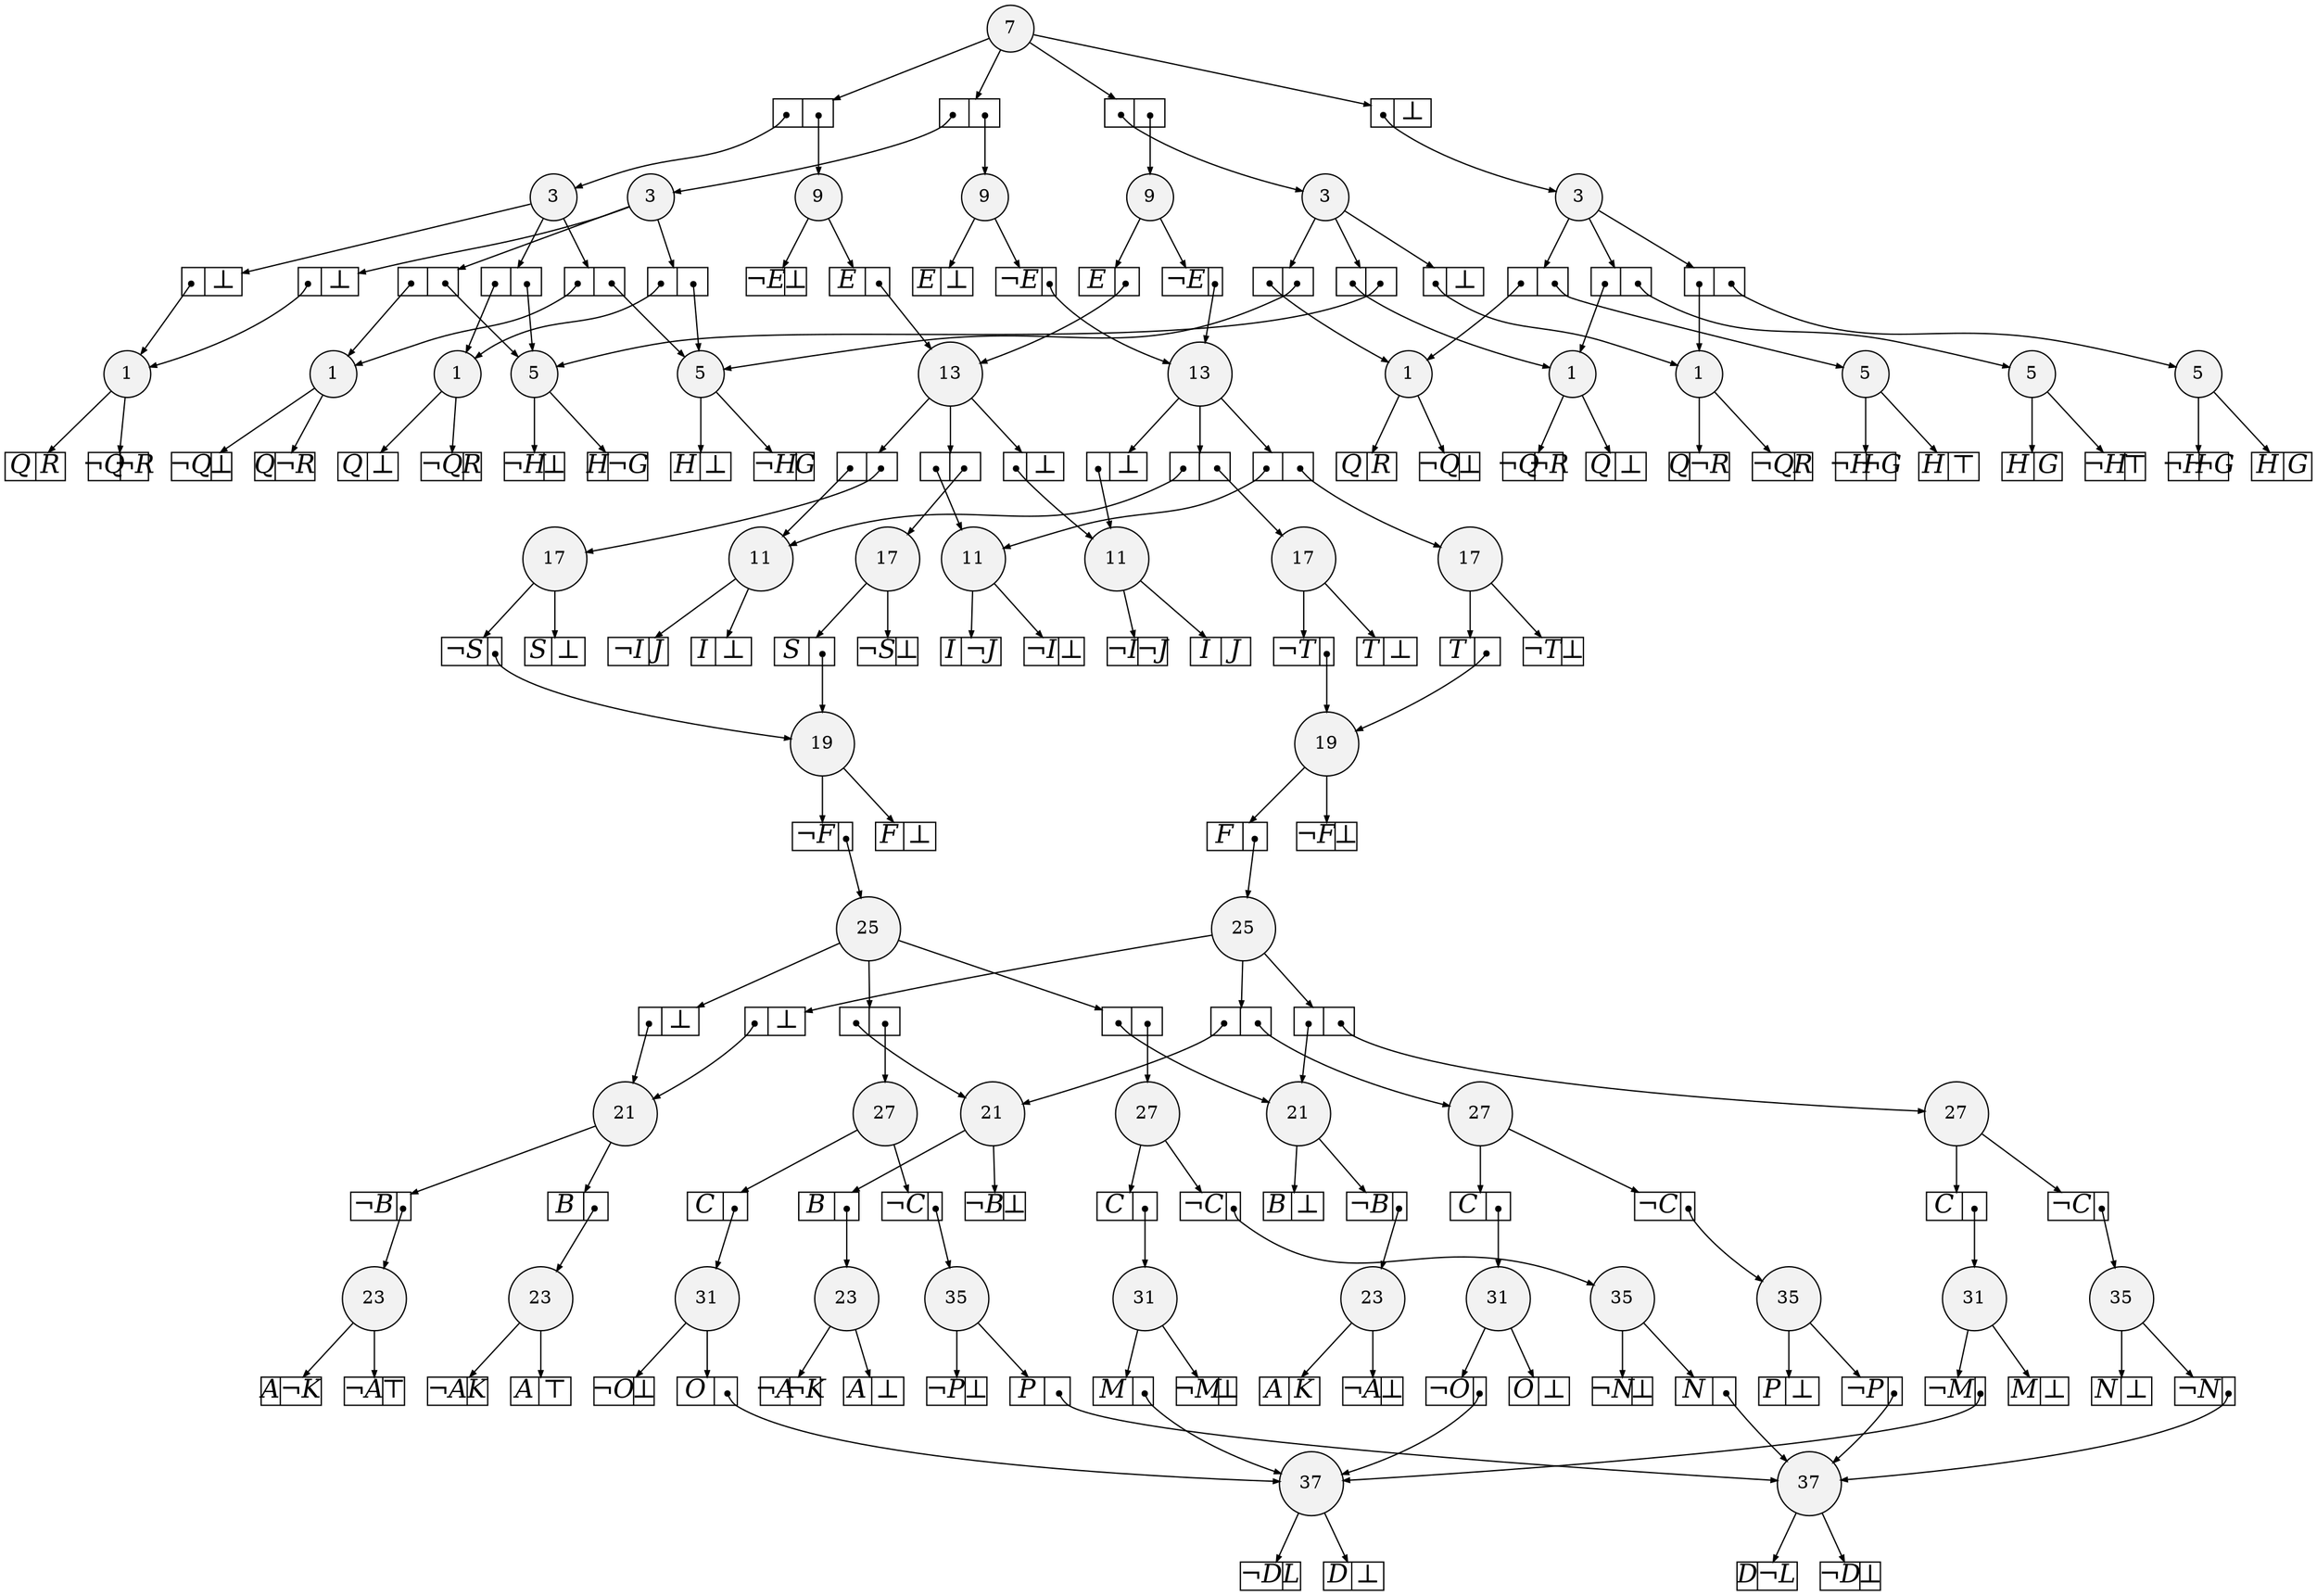 
digraph sdd {

overlap=false

{rank=same; n45 n56 }
{rank=same; n4221 n3435 n4932 n4902 }
{rank=same; n4617 n4616 n4918 n4615 }
{rank=same; n4638 n4637 n4933 n4903 }
{rank=same; n4701 n4934 }
{rank=same; n469 n467 n4671 n4668 }
{rank=same; n4669 n4672 n4676 }
{rank=same; n4724 n4935 }
{rank=same; n4802 n4801 n4937 n4936 }
{rank=same; n4830 n4938 }
{rank=same; n4749 n4752 n4800 }
{rank=same; n4960 n4940 n4939 }
{rank=same; n4984 }
{rank=same; n874 n806 n4982 n4964 n626 }
{rank=same; n4981 n4975 n4974 n4983 }
{rank=same; n4952 n4949 n4957 n4950 n4951 n4973 }

n45 [label= "37",style=filled,fillcolor=gray95,shape=circle,height=.25,width=.25]; 
n45e0
      [label= "<L>&not;D|<R>L",
      shape=record,
      fontsize=20,
      fontname="Times-Italic",
      fillcolor=white,
      style=filled,
      fixedsize=true,
      height=.30, 
      width=.65];

n45->n45e0 [arrowsize=.50];
n45e1
      [label= "<L>D|<R>&#8869;",
      shape=record,
      fontsize=20,
      fontname="Times-Italic",
      fillcolor=white,
      style=filled,
      fixedsize=true,
      height=.30, 
      width=.65];

n45->n45e1 [arrowsize=.50];
n56 [label= "37",style=filled,fillcolor=gray95,shape=circle,height=.25,width=.25]; 
n56e0
      [label= "<L>D|<R>&not;L",
      shape=record,
      fontsize=20,
      fontname="Times-Italic",
      fillcolor=white,
      style=filled,
      fixedsize=true,
      height=.30, 
      width=.65];

n56->n56e0 [arrowsize=.50];
n56e1
      [label= "<L>&not;D|<R>&#8869;",
      shape=record,
      fontsize=20,
      fontname="Times-Italic",
      fillcolor=white,
      style=filled,
      fixedsize=true,
      height=.30, 
      width=.65];

n56->n56e1 [arrowsize=.50];
n4221 [label= "35",style=filled,fillcolor=gray95,shape=circle,height=.25,width=.25]; 
n4221e0
      [label= "<L>P|<R>",
      shape=record,
      fontsize=20,
      fontname="Times-Italic",
      fillcolor=white,
      style=filled,
      fixedsize=true,
      height=.30, 
      width=.65];

n4221->n4221e0 [arrowsize=.50];
n4221e0:R:c->n56 [arrowsize=.50,tailclip=false,arrowtail=dot,dir=both];
n4221e1
      [label= "<L>&not;P|<R>&#8869;",
      shape=record,
      fontsize=20,
      fontname="Times-Italic",
      fillcolor=white,
      style=filled,
      fixedsize=true,
      height=.30, 
      width=.65];

n4221->n4221e1 [arrowsize=.50];
n3435 [label= "35",style=filled,fillcolor=gray95,shape=circle,height=.25,width=.25]; 
n3435e0
      [label= "<L>N|<R>",
      shape=record,
      fontsize=20,
      fontname="Times-Italic",
      fillcolor=white,
      style=filled,
      fixedsize=true,
      height=.30, 
      width=.65];

n3435->n3435e0 [arrowsize=.50];
n3435e0:R:c->n56 [arrowsize=.50,tailclip=false,arrowtail=dot,dir=both];
n3435e1
      [label= "<L>&not;N|<R>&#8869;",
      shape=record,
      fontsize=20,
      fontname="Times-Italic",
      fillcolor=white,
      style=filled,
      fixedsize=true,
      height=.30, 
      width=.65];

n3435->n3435e1 [arrowsize=.50];
n4932 [label= "35",style=filled,fillcolor=gray95,shape=circle,height=.25,width=.25]; 
n4932e0
      [label= "<L>&not;P|<R>",
      shape=record,
      fontsize=20,
      fontname="Times-Italic",
      fillcolor=white,
      style=filled,
      fixedsize=true,
      height=.30, 
      width=.65];

n4932->n4932e0 [arrowsize=.50];
n4932e0:R:c->n56 [arrowsize=.50,tailclip=false,arrowtail=dot,dir=both];
n4932e1
      [label= "<L>P|<R>&#8869;",
      shape=record,
      fontsize=20,
      fontname="Times-Italic",
      fillcolor=white,
      style=filled,
      fixedsize=true,
      height=.30, 
      width=.65];

n4932->n4932e1 [arrowsize=.50];
n4902 [label= "35",style=filled,fillcolor=gray95,shape=circle,height=.25,width=.25]; 
n4902e0
      [label= "<L>&not;N|<R>",
      shape=record,
      fontsize=20,
      fontname="Times-Italic",
      fillcolor=white,
      style=filled,
      fixedsize=true,
      height=.30, 
      width=.65];

n4902->n4902e0 [arrowsize=.50];
n4902e0:R:c->n56 [arrowsize=.50,tailclip=false,arrowtail=dot,dir=both];
n4902e1
      [label= "<L>N|<R>&#8869;",
      shape=record,
      fontsize=20,
      fontname="Times-Italic",
      fillcolor=white,
      style=filled,
      fixedsize=true,
      height=.30, 
      width=.65];

n4902->n4902e1 [arrowsize=.50];
n4617 [label= "31",style=filled,fillcolor=gray95,shape=circle,height=.25,width=.25]; 
n4617e0
      [label= "<L>O|<R>",
      shape=record,
      fontsize=20,
      fontname="Times-Italic",
      fillcolor=white,
      style=filled,
      fixedsize=true,
      height=.30, 
      width=.65];

n4617->n4617e0 [arrowsize=.50];
n4617e0:R:c->n45 [arrowsize=.50,tailclip=false,arrowtail=dot,dir=both];
n4617e1
      [label= "<L>&not;O|<R>&#8869;",
      shape=record,
      fontsize=20,
      fontname="Times-Italic",
      fillcolor=white,
      style=filled,
      fixedsize=true,
      height=.30, 
      width=.65];

n4617->n4617e1 [arrowsize=.50];
n4616 [label= "31",style=filled,fillcolor=gray95,shape=circle,height=.25,width=.25]; 
n4616e0
      [label= "<L>M|<R>",
      shape=record,
      fontsize=20,
      fontname="Times-Italic",
      fillcolor=white,
      style=filled,
      fixedsize=true,
      height=.30, 
      width=.65];

n4616->n4616e0 [arrowsize=.50];
n4616e0:R:c->n45 [arrowsize=.50,tailclip=false,arrowtail=dot,dir=both];
n4616e1
      [label= "<L>&not;M|<R>&#8869;",
      shape=record,
      fontsize=20,
      fontname="Times-Italic",
      fillcolor=white,
      style=filled,
      fixedsize=true,
      height=.30, 
      width=.65];

n4616->n4616e1 [arrowsize=.50];
n4918 [label= "31",style=filled,fillcolor=gray95,shape=circle,height=.25,width=.25]; 
n4918e0
      [label= "<L>&not;O|<R>",
      shape=record,
      fontsize=20,
      fontname="Times-Italic",
      fillcolor=white,
      style=filled,
      fixedsize=true,
      height=.30, 
      width=.65];

n4918->n4918e0 [arrowsize=.50];
n4918e0:R:c->n45 [arrowsize=.50,tailclip=false,arrowtail=dot,dir=both];
n4918e1
      [label= "<L>O|<R>&#8869;",
      shape=record,
      fontsize=20,
      fontname="Times-Italic",
      fillcolor=white,
      style=filled,
      fixedsize=true,
      height=.30, 
      width=.65];

n4918->n4918e1 [arrowsize=.50];
n4615 [label= "31",style=filled,fillcolor=gray95,shape=circle,height=.25,width=.25]; 
n4615e0
      [label= "<L>&not;M|<R>",
      shape=record,
      fontsize=20,
      fontname="Times-Italic",
      fillcolor=white,
      style=filled,
      fixedsize=true,
      height=.30, 
      width=.65];

n4615->n4615e0 [arrowsize=.50];
n4615e0:R:c->n45 [arrowsize=.50,tailclip=false,arrowtail=dot,dir=both];
n4615e1
      [label= "<L>M|<R>&#8869;",
      shape=record,
      fontsize=20,
      fontname="Times-Italic",
      fillcolor=white,
      style=filled,
      fixedsize=true,
      height=.30, 
      width=.65];

n4615->n4615e1 [arrowsize=.50];
n4638 [label= "27",style=filled,fillcolor=gray95,shape=circle,height=.25,width=.25]; 
n4638e0
      [label= "<L>C|<R>",
      shape=record,
      fontsize=20,
      fontname="Times-Italic",
      fillcolor=white,
      style=filled,
      fixedsize=true,
      height=.30, 
      width=.65];

n4638->n4638e0 [arrowsize=.50];
n4638e0:R:c->n4617 [arrowsize=.50,tailclip=false,arrowtail=dot,dir=both];
n4638e1
      [label= "<L>&not;C|<R>",
      shape=record,
      fontsize=20,
      fontname="Times-Italic",
      fillcolor=white,
      style=filled,
      fixedsize=true,
      height=.30, 
      width=.65];

n4638->n4638e1 [arrowsize=.50];
n4638e1:R:c->n4221 [arrowsize=.50,tailclip=false,arrowtail=dot,dir=both];
n4637 [label= "27",style=filled,fillcolor=gray95,shape=circle,height=.25,width=.25]; 
n4637e0
      [label= "<L>C|<R>",
      shape=record,
      fontsize=20,
      fontname="Times-Italic",
      fillcolor=white,
      style=filled,
      fixedsize=true,
      height=.30, 
      width=.65];

n4637->n4637e0 [arrowsize=.50];
n4637e0:R:c->n4616 [arrowsize=.50,tailclip=false,arrowtail=dot,dir=both];
n4637e1
      [label= "<L>&not;C|<R>",
      shape=record,
      fontsize=20,
      fontname="Times-Italic",
      fillcolor=white,
      style=filled,
      fixedsize=true,
      height=.30, 
      width=.65];

n4637->n4637e1 [arrowsize=.50];
n4637e1:R:c->n3435 [arrowsize=.50,tailclip=false,arrowtail=dot,dir=both];
n4933 [label= "27",style=filled,fillcolor=gray95,shape=circle,height=.25,width=.25]; 
n4933e0
      [label= "<L>&not;C|<R>",
      shape=record,
      fontsize=20,
      fontname="Times-Italic",
      fillcolor=white,
      style=filled,
      fixedsize=true,
      height=.30, 
      width=.65];

n4933->n4933e0 [arrowsize=.50];
n4933e0:R:c->n4932 [arrowsize=.50,tailclip=false,arrowtail=dot,dir=both];
n4933e1
      [label= "<L>C|<R>",
      shape=record,
      fontsize=20,
      fontname="Times-Italic",
      fillcolor=white,
      style=filled,
      fixedsize=true,
      height=.30, 
      width=.65];

n4933->n4933e1 [arrowsize=.50];
n4933e1:R:c->n4918 [arrowsize=.50,tailclip=false,arrowtail=dot,dir=both];
n4903 [label= "27",style=filled,fillcolor=gray95,shape=circle,height=.25,width=.25]; 
n4903e0
      [label= "<L>&not;C|<R>",
      shape=record,
      fontsize=20,
      fontname="Times-Italic",
      fillcolor=white,
      style=filled,
      fixedsize=true,
      height=.30, 
      width=.65];

n4903->n4903e0 [arrowsize=.50];
n4903e0:R:c->n4902 [arrowsize=.50,tailclip=false,arrowtail=dot,dir=both];
n4903e1
      [label= "<L>C|<R>",
      shape=record,
      fontsize=20,
      fontname="Times-Italic",
      fillcolor=white,
      style=filled,
      fixedsize=true,
      height=.30, 
      width=.65];

n4903->n4903e1 [arrowsize=.50];
n4903e1:R:c->n4615 [arrowsize=.50,tailclip=false,arrowtail=dot,dir=both];
n4701 [label= "25",style=filled,fillcolor=gray95,shape=circle,height=.25,width=.25]; 
n4701e0
      [label= "<L>|<R>",
      shape=record,
      fontsize=20,
      fontname="Times-Italic",
      fillcolor=white,
      style=filled,
      fixedsize=true,
      height=.30, 
      width=.65];

n4701->n4701e0 [arrowsize=.50];
n4701e0:L:c->n4669 [arrowsize=.50,tailclip=false,arrowtail=dot,dir=both];
n4701e0:R:c->n4638 [arrowsize=.50,tailclip=false,arrowtail=dot,dir=both];
n4701e1
      [label= "<L>|<R>",
      shape=record,
      fontsize=20,
      fontname="Times-Italic",
      fillcolor=white,
      style=filled,
      fixedsize=true,
      height=.30, 
      width=.65];

n4701->n4701e1 [arrowsize=.50];
n4701e1:L:c->n4672 [arrowsize=.50,tailclip=false,arrowtail=dot,dir=both];
n4701e1:R:c->n4637 [arrowsize=.50,tailclip=false,arrowtail=dot,dir=both];
n4701e2
      [label= "<L>|<R>&#8869;",
      shape=record,
      fontsize=20,
      fontname="Times-Italic",
      fillcolor=white,
      style=filled,
      fixedsize=true,
      height=.30, 
      width=.65];

n4701->n4701e2 [arrowsize=.50];
n4701e2:L:c->n4676 [arrowsize=.50,tailclip=false,arrowtail=dot,dir=both];
n4934 [label= "25",style=filled,fillcolor=gray95,shape=circle,height=.25,width=.25]; 
n4934e0
      [label= "<L>|<R>",
      shape=record,
      fontsize=20,
      fontname="Times-Italic",
      fillcolor=white,
      style=filled,
      fixedsize=true,
      height=.30, 
      width=.65];

n4934->n4934e0 [arrowsize=.50];
n4934e0:L:c->n4669 [arrowsize=.50,tailclip=false,arrowtail=dot,dir=both];
n4934e0:R:c->n4933 [arrowsize=.50,tailclip=false,arrowtail=dot,dir=both];
n4934e1
      [label= "<L>|<R>",
      shape=record,
      fontsize=20,
      fontname="Times-Italic",
      fillcolor=white,
      style=filled,
      fixedsize=true,
      height=.30, 
      width=.65];

n4934->n4934e1 [arrowsize=.50];
n4934e1:L:c->n4672 [arrowsize=.50,tailclip=false,arrowtail=dot,dir=both];
n4934e1:R:c->n4903 [arrowsize=.50,tailclip=false,arrowtail=dot,dir=both];
n4934e2
      [label= "<L>|<R>&#8869;",
      shape=record,
      fontsize=20,
      fontname="Times-Italic",
      fillcolor=white,
      style=filled,
      fixedsize=true,
      height=.30, 
      width=.65];

n4934->n4934e2 [arrowsize=.50];
n4934e2:L:c->n4676 [arrowsize=.50,tailclip=false,arrowtail=dot,dir=both];
n469 [label= "23",style=filled,fillcolor=gray95,shape=circle,height=.25,width=.25]; 
n469e0
      [label= "<L>&not;A|<R>&not;K",
      shape=record,
      fontsize=20,
      fontname="Times-Italic",
      fillcolor=white,
      style=filled,
      fixedsize=true,
      height=.30, 
      width=.65];

n469->n469e0 [arrowsize=.50];
n469e1
      [label= "<L>A|<R>&#8869;",
      shape=record,
      fontsize=20,
      fontname="Times-Italic",
      fillcolor=white,
      style=filled,
      fixedsize=true,
      height=.30, 
      width=.65];

n469->n469e1 [arrowsize=.50];
n467 [label= "23",style=filled,fillcolor=gray95,shape=circle,height=.25,width=.25]; 
n467e0
      [label= "<L>A|<R>K",
      shape=record,
      fontsize=20,
      fontname="Times-Italic",
      fillcolor=white,
      style=filled,
      fixedsize=true,
      height=.30, 
      width=.65];

n467->n467e0 [arrowsize=.50];
n467e1
      [label= "<L>&not;A|<R>&#8869;",
      shape=record,
      fontsize=20,
      fontname="Times-Italic",
      fillcolor=white,
      style=filled,
      fixedsize=true,
      height=.30, 
      width=.65];

n467->n467e1 [arrowsize=.50];
n4671 [label= "23",style=filled,fillcolor=gray95,shape=circle,height=.25,width=.25]; 
n4671e0
      [label= "<L>A|<R>&not;K",
      shape=record,
      fontsize=20,
      fontname="Times-Italic",
      fillcolor=white,
      style=filled,
      fixedsize=true,
      height=.30, 
      width=.65];

n4671->n4671e0 [arrowsize=.50];
n4671e1
      [label= "<L>&not;A|<R>&#8868;",
      shape=record,
      fontsize=20,
      fontname="Times-Italic",
      fillcolor=white,
      style=filled,
      fixedsize=true,
      height=.30, 
      width=.65];

n4671->n4671e1 [arrowsize=.50];
n4668 [label= "23",style=filled,fillcolor=gray95,shape=circle,height=.25,width=.25]; 
n4668e0
      [label= "<L>&not;A|<R>K",
      shape=record,
      fontsize=20,
      fontname="Times-Italic",
      fillcolor=white,
      style=filled,
      fixedsize=true,
      height=.30, 
      width=.65];

n4668->n4668e0 [arrowsize=.50];
n4668e1
      [label= "<L>A|<R>&#8868;",
      shape=record,
      fontsize=20,
      fontname="Times-Italic",
      fillcolor=white,
      style=filled,
      fixedsize=true,
      height=.30, 
      width=.65];

n4668->n4668e1 [arrowsize=.50];
n4669 [label= "21",style=filled,fillcolor=gray95,shape=circle,height=.25,width=.25]; 
n4669e0
      [label= "<L>B|<R>",
      shape=record,
      fontsize=20,
      fontname="Times-Italic",
      fillcolor=white,
      style=filled,
      fixedsize=true,
      height=.30, 
      width=.65];

n4669->n4669e0 [arrowsize=.50];
n4669e0:R:c->n469 [arrowsize=.50,tailclip=false,arrowtail=dot,dir=both];
n4669e1
      [label= "<L>&not;B|<R>&#8869;",
      shape=record,
      fontsize=20,
      fontname="Times-Italic",
      fillcolor=white,
      style=filled,
      fixedsize=true,
      height=.30, 
      width=.65];

n4669->n4669e1 [arrowsize=.50];
n4672 [label= "21",style=filled,fillcolor=gray95,shape=circle,height=.25,width=.25]; 
n4672e0
      [label= "<L>&not;B|<R>",
      shape=record,
      fontsize=20,
      fontname="Times-Italic",
      fillcolor=white,
      style=filled,
      fixedsize=true,
      height=.30, 
      width=.65];

n4672->n4672e0 [arrowsize=.50];
n4672e0:R:c->n467 [arrowsize=.50,tailclip=false,arrowtail=dot,dir=both];
n4672e1
      [label= "<L>B|<R>&#8869;",
      shape=record,
      fontsize=20,
      fontname="Times-Italic",
      fillcolor=white,
      style=filled,
      fixedsize=true,
      height=.30, 
      width=.65];

n4672->n4672e1 [arrowsize=.50];
n4676 [label= "21",style=filled,fillcolor=gray95,shape=circle,height=.25,width=.25]; 
n4676e0
      [label= "<L>&not;B|<R>",
      shape=record,
      fontsize=20,
      fontname="Times-Italic",
      fillcolor=white,
      style=filled,
      fixedsize=true,
      height=.30, 
      width=.65];

n4676->n4676e0 [arrowsize=.50];
n4676e0:R:c->n4671 [arrowsize=.50,tailclip=false,arrowtail=dot,dir=both];
n4676e1
      [label= "<L>B|<R>",
      shape=record,
      fontsize=20,
      fontname="Times-Italic",
      fillcolor=white,
      style=filled,
      fixedsize=true,
      height=.30, 
      width=.65];

n4676->n4676e1 [arrowsize=.50];
n4676e1:R:c->n4668 [arrowsize=.50,tailclip=false,arrowtail=dot,dir=both];
n4724 [label= "19",style=filled,fillcolor=gray95,shape=circle,height=.25,width=.25]; 
n4724e0
      [label= "<L>&not;F|<R>",
      shape=record,
      fontsize=20,
      fontname="Times-Italic",
      fillcolor=white,
      style=filled,
      fixedsize=true,
      height=.30, 
      width=.65];

n4724->n4724e0 [arrowsize=.50];
n4724e0:R:c->n4701 [arrowsize=.50,tailclip=false,arrowtail=dot,dir=both];
n4724e1
      [label= "<L>F|<R>&#8869;",
      shape=record,
      fontsize=20,
      fontname="Times-Italic",
      fillcolor=white,
      style=filled,
      fixedsize=true,
      height=.30, 
      width=.65];

n4724->n4724e1 [arrowsize=.50];
n4935 [label= "19",style=filled,fillcolor=gray95,shape=circle,height=.25,width=.25]; 
n4935e0
      [label= "<L>F|<R>",
      shape=record,
      fontsize=20,
      fontname="Times-Italic",
      fillcolor=white,
      style=filled,
      fixedsize=true,
      height=.30, 
      width=.65];

n4935->n4935e0 [arrowsize=.50];
n4935e0:R:c->n4934 [arrowsize=.50,tailclip=false,arrowtail=dot,dir=both];
n4935e1
      [label= "<L>&not;F|<R>&#8869;",
      shape=record,
      fontsize=20,
      fontname="Times-Italic",
      fillcolor=white,
      style=filled,
      fixedsize=true,
      height=.30, 
      width=.65];

n4935->n4935e1 [arrowsize=.50];
n4802 [label= "17",style=filled,fillcolor=gray95,shape=circle,height=.25,width=.25]; 
n4802e0
      [label= "<L>S|<R>",
      shape=record,
      fontsize=20,
      fontname="Times-Italic",
      fillcolor=white,
      style=filled,
      fixedsize=true,
      height=.30, 
      width=.65];

n4802->n4802e0 [arrowsize=.50];
n4802e0:R:c->n4724 [arrowsize=.50,tailclip=false,arrowtail=dot,dir=both];
n4802e1
      [label= "<L>&not;S|<R>&#8869;",
      shape=record,
      fontsize=20,
      fontname="Times-Italic",
      fillcolor=white,
      style=filled,
      fixedsize=true,
      height=.30, 
      width=.65];

n4802->n4802e1 [arrowsize=.50];
n4801 [label= "17",style=filled,fillcolor=gray95,shape=circle,height=.25,width=.25]; 
n4801e0
      [label= "<L>&not;S|<R>",
      shape=record,
      fontsize=20,
      fontname="Times-Italic",
      fillcolor=white,
      style=filled,
      fixedsize=true,
      height=.30, 
      width=.65];

n4801->n4801e0 [arrowsize=.50];
n4801e0:R:c->n4724 [arrowsize=.50,tailclip=false,arrowtail=dot,dir=both];
n4801e1
      [label= "<L>S|<R>&#8869;",
      shape=record,
      fontsize=20,
      fontname="Times-Italic",
      fillcolor=white,
      style=filled,
      fixedsize=true,
      height=.30, 
      width=.65];

n4801->n4801e1 [arrowsize=.50];
n4937 [label= "17",style=filled,fillcolor=gray95,shape=circle,height=.25,width=.25]; 
n4937e0
      [label= "<L>&not;T|<R>",
      shape=record,
      fontsize=20,
      fontname="Times-Italic",
      fillcolor=white,
      style=filled,
      fixedsize=true,
      height=.30, 
      width=.65];

n4937->n4937e0 [arrowsize=.50];
n4937e0:R:c->n4935 [arrowsize=.50,tailclip=false,arrowtail=dot,dir=both];
n4937e1
      [label= "<L>T|<R>&#8869;",
      shape=record,
      fontsize=20,
      fontname="Times-Italic",
      fillcolor=white,
      style=filled,
      fixedsize=true,
      height=.30, 
      width=.65];

n4937->n4937e1 [arrowsize=.50];
n4936 [label= "17",style=filled,fillcolor=gray95,shape=circle,height=.25,width=.25]; 
n4936e0
      [label= "<L>T|<R>",
      shape=record,
      fontsize=20,
      fontname="Times-Italic",
      fillcolor=white,
      style=filled,
      fixedsize=true,
      height=.30, 
      width=.65];

n4936->n4936e0 [arrowsize=.50];
n4936e0:R:c->n4935 [arrowsize=.50,tailclip=false,arrowtail=dot,dir=both];
n4936e1
      [label= "<L>&not;T|<R>&#8869;",
      shape=record,
      fontsize=20,
      fontname="Times-Italic",
      fillcolor=white,
      style=filled,
      fixedsize=true,
      height=.30, 
      width=.65];

n4936->n4936e1 [arrowsize=.50];
n4830 [label= "13",style=filled,fillcolor=gray95,shape=circle,height=.25,width=.25]; 
n4830e0
      [label= "<L>|<R>",
      shape=record,
      fontsize=20,
      fontname="Times-Italic",
      fillcolor=white,
      style=filled,
      fixedsize=true,
      height=.30, 
      width=.65];

n4830->n4830e0 [arrowsize=.50];
n4830e0:L:c->n4749 [arrowsize=.50,tailclip=false,arrowtail=dot,dir=both];
n4830e0:R:c->n4802 [arrowsize=.50,tailclip=false,arrowtail=dot,dir=both];
n4830e1
      [label= "<L>|<R>",
      shape=record,
      fontsize=20,
      fontname="Times-Italic",
      fillcolor=white,
      style=filled,
      fixedsize=true,
      height=.30, 
      width=.65];

n4830->n4830e1 [arrowsize=.50];
n4830e1:L:c->n4752 [arrowsize=.50,tailclip=false,arrowtail=dot,dir=both];
n4830e1:R:c->n4801 [arrowsize=.50,tailclip=false,arrowtail=dot,dir=both];
n4830e2
      [label= "<L>|<R>&#8869;",
      shape=record,
      fontsize=20,
      fontname="Times-Italic",
      fillcolor=white,
      style=filled,
      fixedsize=true,
      height=.30, 
      width=.65];

n4830->n4830e2 [arrowsize=.50];
n4830e2:L:c->n4800 [arrowsize=.50,tailclip=false,arrowtail=dot,dir=both];
n4938 [label= "13",style=filled,fillcolor=gray95,shape=circle,height=.25,width=.25]; 
n4938e0
      [label= "<L>|<R>",
      shape=record,
      fontsize=20,
      fontname="Times-Italic",
      fillcolor=white,
      style=filled,
      fixedsize=true,
      height=.30, 
      width=.65];

n4938->n4938e0 [arrowsize=.50];
n4938e0:L:c->n4752 [arrowsize=.50,tailclip=false,arrowtail=dot,dir=both];
n4938e0:R:c->n4937 [arrowsize=.50,tailclip=false,arrowtail=dot,dir=both];
n4938e1
      [label= "<L>|<R>",
      shape=record,
      fontsize=20,
      fontname="Times-Italic",
      fillcolor=white,
      style=filled,
      fixedsize=true,
      height=.30, 
      width=.65];

n4938->n4938e1 [arrowsize=.50];
n4938e1:L:c->n4749 [arrowsize=.50,tailclip=false,arrowtail=dot,dir=both];
n4938e1:R:c->n4936 [arrowsize=.50,tailclip=false,arrowtail=dot,dir=both];
n4938e2
      [label= "<L>|<R>&#8869;",
      shape=record,
      fontsize=20,
      fontname="Times-Italic",
      fillcolor=white,
      style=filled,
      fixedsize=true,
      height=.30, 
      width=.65];

n4938->n4938e2 [arrowsize=.50];
n4938e2:L:c->n4800 [arrowsize=.50,tailclip=false,arrowtail=dot,dir=both];
n4749 [label= "11",style=filled,fillcolor=gray95,shape=circle,height=.25,width=.25]; 
n4749e0
      [label= "<L>I|<R>&not;J",
      shape=record,
      fontsize=20,
      fontname="Times-Italic",
      fillcolor=white,
      style=filled,
      fixedsize=true,
      height=.30, 
      width=.65];

n4749->n4749e0 [arrowsize=.50];
n4749e1
      [label= "<L>&not;I|<R>&#8869;",
      shape=record,
      fontsize=20,
      fontname="Times-Italic",
      fillcolor=white,
      style=filled,
      fixedsize=true,
      height=.30, 
      width=.65];

n4749->n4749e1 [arrowsize=.50];
n4752 [label= "11",style=filled,fillcolor=gray95,shape=circle,height=.25,width=.25]; 
n4752e0
      [label= "<L>&not;I|<R>J",
      shape=record,
      fontsize=20,
      fontname="Times-Italic",
      fillcolor=white,
      style=filled,
      fixedsize=true,
      height=.30, 
      width=.65];

n4752->n4752e0 [arrowsize=.50];
n4752e1
      [label= "<L>I|<R>&#8869;",
      shape=record,
      fontsize=20,
      fontname="Times-Italic",
      fillcolor=white,
      style=filled,
      fixedsize=true,
      height=.30, 
      width=.65];

n4752->n4752e1 [arrowsize=.50];
n4800 [label= "11",style=filled,fillcolor=gray95,shape=circle,height=.25,width=.25]; 
n4800e0
      [label= "<L>&not;I|<R>&not;J",
      shape=record,
      fontsize=20,
      fontname="Times-Italic",
      fillcolor=white,
      style=filled,
      fixedsize=true,
      height=.30, 
      width=.65];

n4800->n4800e0 [arrowsize=.50];
n4800e1
      [label= "<L>I|<R>J",
      shape=record,
      fontsize=20,
      fontname="Times-Italic",
      fillcolor=white,
      style=filled,
      fixedsize=true,
      height=.30, 
      width=.65];

n4800->n4800e1 [arrowsize=.50];
n4960 [label= "9",style=filled,fillcolor=gray95,shape=circle,height=.25,width=.25]; 
n4960e0
      [label= "<L>E|<R>",
      shape=record,
      fontsize=20,
      fontname="Times-Italic",
      fillcolor=white,
      style=filled,
      fixedsize=true,
      height=.30, 
      width=.65];

n4960->n4960e0 [arrowsize=.50];
n4960e0:R:c->n4830 [arrowsize=.50,tailclip=false,arrowtail=dot,dir=both];
n4960e1
      [label= "<L>&not;E|<R>&#8869;",
      shape=record,
      fontsize=20,
      fontname="Times-Italic",
      fillcolor=white,
      style=filled,
      fixedsize=true,
      height=.30, 
      width=.65];

n4960->n4960e1 [arrowsize=.50];
n4940 [label= "9",style=filled,fillcolor=gray95,shape=circle,height=.25,width=.25]; 
n4940e0
      [label= "<L>&not;E|<R>",
      shape=record,
      fontsize=20,
      fontname="Times-Italic",
      fillcolor=white,
      style=filled,
      fixedsize=true,
      height=.30, 
      width=.65];

n4940->n4940e0 [arrowsize=.50];
n4940e0:R:c->n4938 [arrowsize=.50,tailclip=false,arrowtail=dot,dir=both];
n4940e1
      [label= "<L>E|<R>&#8869;",
      shape=record,
      fontsize=20,
      fontname="Times-Italic",
      fillcolor=white,
      style=filled,
      fixedsize=true,
      height=.30, 
      width=.65];

n4940->n4940e1 [arrowsize=.50];
n4939 [label= "9",style=filled,fillcolor=gray95,shape=circle,height=.25,width=.25]; 
n4939e0
      [label= "<L>&not;E|<R>",
      shape=record,
      fontsize=20,
      fontname="Times-Italic",
      fillcolor=white,
      style=filled,
      fixedsize=true,
      height=.30, 
      width=.65];

n4939->n4939e0 [arrowsize=.50];
n4939e0:R:c->n4938 [arrowsize=.50,tailclip=false,arrowtail=dot,dir=both];
n4939e1
      [label= "<L>E|<R>",
      shape=record,
      fontsize=20,
      fontname="Times-Italic",
      fillcolor=white,
      style=filled,
      fixedsize=true,
      height=.30, 
      width=.65];

n4939->n4939e1 [arrowsize=.50];
n4939e1:R:c->n4830 [arrowsize=.50,tailclip=false,arrowtail=dot,dir=both];
n4984 [label= "7",style=filled,fillcolor=gray95,shape=circle,height=.25,width=.25]; 
n4984e0
      [label= "<L>|<R>",
      shape=record,
      fontsize=20,
      fontname="Times-Italic",
      fillcolor=white,
      style=filled,
      fixedsize=true,
      height=.30, 
      width=.65];

n4984->n4984e0 [arrowsize=.50];
n4984e0:L:c->n4981 [arrowsize=.50,tailclip=false,arrowtail=dot,dir=both];
n4984e0:R:c->n4960 [arrowsize=.50,tailclip=false,arrowtail=dot,dir=both];
n4984e1
      [label= "<L>|<R>",
      shape=record,
      fontsize=20,
      fontname="Times-Italic",
      fillcolor=white,
      style=filled,
      fixedsize=true,
      height=.30, 
      width=.65];

n4984->n4984e1 [arrowsize=.50];
n4984e1:L:c->n4975 [arrowsize=.50,tailclip=false,arrowtail=dot,dir=both];
n4984e1:R:c->n4940 [arrowsize=.50,tailclip=false,arrowtail=dot,dir=both];
n4984e2
      [label= "<L>|<R>",
      shape=record,
      fontsize=20,
      fontname="Times-Italic",
      fillcolor=white,
      style=filled,
      fixedsize=true,
      height=.30, 
      width=.65];

n4984->n4984e2 [arrowsize=.50];
n4984e2:L:c->n4974 [arrowsize=.50,tailclip=false,arrowtail=dot,dir=both];
n4984e2:R:c->n4939 [arrowsize=.50,tailclip=false,arrowtail=dot,dir=both];
n4984e3
      [label= "<L>|<R>&#8869;",
      shape=record,
      fontsize=20,
      fontname="Times-Italic",
      fillcolor=white,
      style=filled,
      fixedsize=true,
      height=.30, 
      width=.65];

n4984->n4984e3 [arrowsize=.50];
n4984e3:L:c->n4983 [arrowsize=.50,tailclip=false,arrowtail=dot,dir=both];
n874 [label= "5",style=filled,fillcolor=gray95,shape=circle,height=.25,width=.25]; 
n874e0
      [label= "<L>H|<R>&not;G",
      shape=record,
      fontsize=20,
      fontname="Times-Italic",
      fillcolor=white,
      style=filled,
      fixedsize=true,
      height=.30, 
      width=.65];

n874->n874e0 [arrowsize=.50];
n874e1
      [label= "<L>&not;H|<R>&#8869;",
      shape=record,
      fontsize=20,
      fontname="Times-Italic",
      fillcolor=white,
      style=filled,
      fixedsize=true,
      height=.30, 
      width=.65];

n874->n874e1 [arrowsize=.50];
n806 [label= "5",style=filled,fillcolor=gray95,shape=circle,height=.25,width=.25]; 
n806e0
      [label= "<L>&not;H|<R>G",
      shape=record,
      fontsize=20,
      fontname="Times-Italic",
      fillcolor=white,
      style=filled,
      fixedsize=true,
      height=.30, 
      width=.65];

n806->n806e0 [arrowsize=.50];
n806e1
      [label= "<L>H|<R>&#8869;",
      shape=record,
      fontsize=20,
      fontname="Times-Italic",
      fillcolor=white,
      style=filled,
      fixedsize=true,
      height=.30, 
      width=.65];

n806->n806e1 [arrowsize=.50];
n4982 [label= "5",style=filled,fillcolor=gray95,shape=circle,height=.25,width=.25]; 
n4982e0
      [label= "<L>H|<R>G",
      shape=record,
      fontsize=20,
      fontname="Times-Italic",
      fillcolor=white,
      style=filled,
      fixedsize=true,
      height=.30, 
      width=.65];

n4982->n4982e0 [arrowsize=.50];
n4982e1
      [label= "<L>&not;H|<R>&#8868;",
      shape=record,
      fontsize=20,
      fontname="Times-Italic",
      fillcolor=white,
      style=filled,
      fixedsize=true,
      height=.30, 
      width=.65];

n4982->n4982e1 [arrowsize=.50];
n4964 [label= "5",style=filled,fillcolor=gray95,shape=circle,height=.25,width=.25]; 
n4964e0
      [label= "<L>&not;H|<R>&not;G",
      shape=record,
      fontsize=20,
      fontname="Times-Italic",
      fillcolor=white,
      style=filled,
      fixedsize=true,
      height=.30, 
      width=.65];

n4964->n4964e0 [arrowsize=.50];
n4964e1
      [label= "<L>H|<R>&#8868;",
      shape=record,
      fontsize=20,
      fontname="Times-Italic",
      fillcolor=white,
      style=filled,
      fixedsize=true,
      height=.30, 
      width=.65];

n4964->n4964e1 [arrowsize=.50];
n626 [label= "5",style=filled,fillcolor=gray95,shape=circle,height=.25,width=.25]; 
n626e0
      [label= "<L>&not;H|<R>&not;G",
      shape=record,
      fontsize=20,
      fontname="Times-Italic",
      fillcolor=white,
      style=filled,
      fixedsize=true,
      height=.30, 
      width=.65];

n626->n626e0 [arrowsize=.50];
n626e1
      [label= "<L>H|<R>G",
      shape=record,
      fontsize=20,
      fontname="Times-Italic",
      fillcolor=white,
      style=filled,
      fixedsize=true,
      height=.30, 
      width=.65];

n626->n626e1 [arrowsize=.50];
n4981 [label= "3",style=filled,fillcolor=gray95,shape=circle,height=.25,width=.25]; 
n4981e0
      [label= "<L>|<R>",
      shape=record,
      fontsize=20,
      fontname="Times-Italic",
      fillcolor=white,
      style=filled,
      fixedsize=true,
      height=.30, 
      width=.65];

n4981->n4981e0 [arrowsize=.50];
n4981e0:L:c->n4952 [arrowsize=.50,tailclip=false,arrowtail=dot,dir=both];
n4981e0:R:c->n874 [arrowsize=.50,tailclip=false,arrowtail=dot,dir=both];
n4981e1
      [label= "<L>|<R>",
      shape=record,
      fontsize=20,
      fontname="Times-Italic",
      fillcolor=white,
      style=filled,
      fixedsize=true,
      height=.30, 
      width=.65];

n4981->n4981e1 [arrowsize=.50];
n4981e1:L:c->n4949 [arrowsize=.50,tailclip=false,arrowtail=dot,dir=both];
n4981e1:R:c->n806 [arrowsize=.50,tailclip=false,arrowtail=dot,dir=both];
n4981e2
      [label= "<L>|<R>&#8869;",
      shape=record,
      fontsize=20,
      fontname="Times-Italic",
      fillcolor=white,
      style=filled,
      fixedsize=true,
      height=.30, 
      width=.65];

n4981->n4981e2 [arrowsize=.50];
n4981e2:L:c->n4957 [arrowsize=.50,tailclip=false,arrowtail=dot,dir=both];
n4975 [label= "3",style=filled,fillcolor=gray95,shape=circle,height=.25,width=.25]; 
n4975e0
      [label= "<L>|<R>",
      shape=record,
      fontsize=20,
      fontname="Times-Italic",
      fillcolor=white,
      style=filled,
      fixedsize=true,
      height=.30, 
      width=.65];

n4975->n4975e0 [arrowsize=.50];
n4975e0:L:c->n4949 [arrowsize=.50,tailclip=false,arrowtail=dot,dir=both];
n4975e0:R:c->n874 [arrowsize=.50,tailclip=false,arrowtail=dot,dir=both];
n4975e1
      [label= "<L>|<R>",
      shape=record,
      fontsize=20,
      fontname="Times-Italic",
      fillcolor=white,
      style=filled,
      fixedsize=true,
      height=.30, 
      width=.65];

n4975->n4975e1 [arrowsize=.50];
n4975e1:L:c->n4952 [arrowsize=.50,tailclip=false,arrowtail=dot,dir=both];
n4975e1:R:c->n806 [arrowsize=.50,tailclip=false,arrowtail=dot,dir=both];
n4975e2
      [label= "<L>|<R>&#8869;",
      shape=record,
      fontsize=20,
      fontname="Times-Italic",
      fillcolor=white,
      style=filled,
      fixedsize=true,
      height=.30, 
      width=.65];

n4975->n4975e2 [arrowsize=.50];
n4975e2:L:c->n4957 [arrowsize=.50,tailclip=false,arrowtail=dot,dir=both];
n4974 [label= "3",style=filled,fillcolor=gray95,shape=circle,height=.25,width=.25]; 
n4974e0
      [label= "<L>|<R>",
      shape=record,
      fontsize=20,
      fontname="Times-Italic",
      fillcolor=white,
      style=filled,
      fixedsize=true,
      height=.30, 
      width=.65];

n4974->n4974e0 [arrowsize=.50];
n4974e0:L:c->n4950 [arrowsize=.50,tailclip=false,arrowtail=dot,dir=both];
n4974e0:R:c->n874 [arrowsize=.50,tailclip=false,arrowtail=dot,dir=both];
n4974e1
      [label= "<L>|<R>",
      shape=record,
      fontsize=20,
      fontname="Times-Italic",
      fillcolor=white,
      style=filled,
      fixedsize=true,
      height=.30, 
      width=.65];

n4974->n4974e1 [arrowsize=.50];
n4974e1:L:c->n4951 [arrowsize=.50,tailclip=false,arrowtail=dot,dir=both];
n4974e1:R:c->n806 [arrowsize=.50,tailclip=false,arrowtail=dot,dir=both];
n4974e2
      [label= "<L>|<R>&#8869;",
      shape=record,
      fontsize=20,
      fontname="Times-Italic",
      fillcolor=white,
      style=filled,
      fixedsize=true,
      height=.30, 
      width=.65];

n4974->n4974e2 [arrowsize=.50];
n4974e2:L:c->n4973 [arrowsize=.50,tailclip=false,arrowtail=dot,dir=both];
n4983 [label= "3",style=filled,fillcolor=gray95,shape=circle,height=.25,width=.25]; 
n4983e0
      [label= "<L>|<R>",
      shape=record,
      fontsize=20,
      fontname="Times-Italic",
      fillcolor=white,
      style=filled,
      fixedsize=true,
      height=.30, 
      width=.65];

n4983->n4983e0 [arrowsize=.50];
n4983e0:L:c->n4950 [arrowsize=.50,tailclip=false,arrowtail=dot,dir=both];
n4983e0:R:c->n4982 [arrowsize=.50,tailclip=false,arrowtail=dot,dir=both];
n4983e1
      [label= "<L>|<R>",
      shape=record,
      fontsize=20,
      fontname="Times-Italic",
      fillcolor=white,
      style=filled,
      fixedsize=true,
      height=.30, 
      width=.65];

n4983->n4983e1 [arrowsize=.50];
n4983e1:L:c->n4951 [arrowsize=.50,tailclip=false,arrowtail=dot,dir=both];
n4983e1:R:c->n4964 [arrowsize=.50,tailclip=false,arrowtail=dot,dir=both];
n4983e2
      [label= "<L>|<R>",
      shape=record,
      fontsize=20,
      fontname="Times-Italic",
      fillcolor=white,
      style=filled,
      fixedsize=true,
      height=.30, 
      width=.65];

n4983->n4983e2 [arrowsize=.50];
n4983e2:L:c->n4973 [arrowsize=.50,tailclip=false,arrowtail=dot,dir=both];
n4983e2:R:c->n626 [arrowsize=.50,tailclip=false,arrowtail=dot,dir=both];
n4952 [label= "1",style=filled,fillcolor=gray95,shape=circle,height=.25,width=.25]; 
n4952e0
      [label= "<L>&not;Q|<R>R",
      shape=record,
      fontsize=20,
      fontname="Times-Italic",
      fillcolor=white,
      style=filled,
      fixedsize=true,
      height=.30, 
      width=.65];

n4952->n4952e0 [arrowsize=.50];
n4952e1
      [label= "<L>Q|<R>&#8869;",
      shape=record,
      fontsize=20,
      fontname="Times-Italic",
      fillcolor=white,
      style=filled,
      fixedsize=true,
      height=.30, 
      width=.65];

n4952->n4952e1 [arrowsize=.50];
n4949 [label= "1",style=filled,fillcolor=gray95,shape=circle,height=.25,width=.25]; 
n4949e0
      [label= "<L>Q|<R>&not;R",
      shape=record,
      fontsize=20,
      fontname="Times-Italic",
      fillcolor=white,
      style=filled,
      fixedsize=true,
      height=.30, 
      width=.65];

n4949->n4949e0 [arrowsize=.50];
n4949e1
      [label= "<L>&not;Q|<R>&#8869;",
      shape=record,
      fontsize=20,
      fontname="Times-Italic",
      fillcolor=white,
      style=filled,
      fixedsize=true,
      height=.30, 
      width=.65];

n4949->n4949e1 [arrowsize=.50];
n4957 [label= "1",style=filled,fillcolor=gray95,shape=circle,height=.25,width=.25]; 
n4957e0
      [label= "<L>&not;Q|<R>&not;R",
      shape=record,
      fontsize=20,
      fontname="Times-Italic",
      fillcolor=white,
      style=filled,
      fixedsize=true,
      height=.30, 
      width=.65];

n4957->n4957e0 [arrowsize=.50];
n4957e1
      [label= "<L>Q|<R>R",
      shape=record,
      fontsize=20,
      fontname="Times-Italic",
      fillcolor=white,
      style=filled,
      fixedsize=true,
      height=.30, 
      width=.65];

n4957->n4957e1 [arrowsize=.50];
n4950 [label= "1",style=filled,fillcolor=gray95,shape=circle,height=.25,width=.25]; 
n4950e0
      [label= "<L>&not;Q|<R>&not;R",
      shape=record,
      fontsize=20,
      fontname="Times-Italic",
      fillcolor=white,
      style=filled,
      fixedsize=true,
      height=.30, 
      width=.65];

n4950->n4950e0 [arrowsize=.50];
n4950e1
      [label= "<L>Q|<R>&#8869;",
      shape=record,
      fontsize=20,
      fontname="Times-Italic",
      fillcolor=white,
      style=filled,
      fixedsize=true,
      height=.30, 
      width=.65];

n4950->n4950e1 [arrowsize=.50];
n4951 [label= "1",style=filled,fillcolor=gray95,shape=circle,height=.25,width=.25]; 
n4951e0
      [label= "<L>Q|<R>R",
      shape=record,
      fontsize=20,
      fontname="Times-Italic",
      fillcolor=white,
      style=filled,
      fixedsize=true,
      height=.30, 
      width=.65];

n4951->n4951e0 [arrowsize=.50];
n4951e1
      [label= "<L>&not;Q|<R>&#8869;",
      shape=record,
      fontsize=20,
      fontname="Times-Italic",
      fillcolor=white,
      style=filled,
      fixedsize=true,
      height=.30, 
      width=.65];

n4951->n4951e1 [arrowsize=.50];
n4973 [label= "1",style=filled,fillcolor=gray95,shape=circle,height=.25,width=.25]; 
n4973e0
      [label= "<L>Q|<R>&not;R",
      shape=record,
      fontsize=20,
      fontname="Times-Italic",
      fillcolor=white,
      style=filled,
      fixedsize=true,
      height=.30, 
      width=.65];

n4973->n4973e0 [arrowsize=.50];
n4973e1
      [label= "<L>&not;Q|<R>R",
      shape=record,
      fontsize=20,
      fontname="Times-Italic",
      fillcolor=white,
      style=filled,
      fixedsize=true,
      height=.30, 
      width=.65];

n4973->n4973e1 [arrowsize=.50];


}